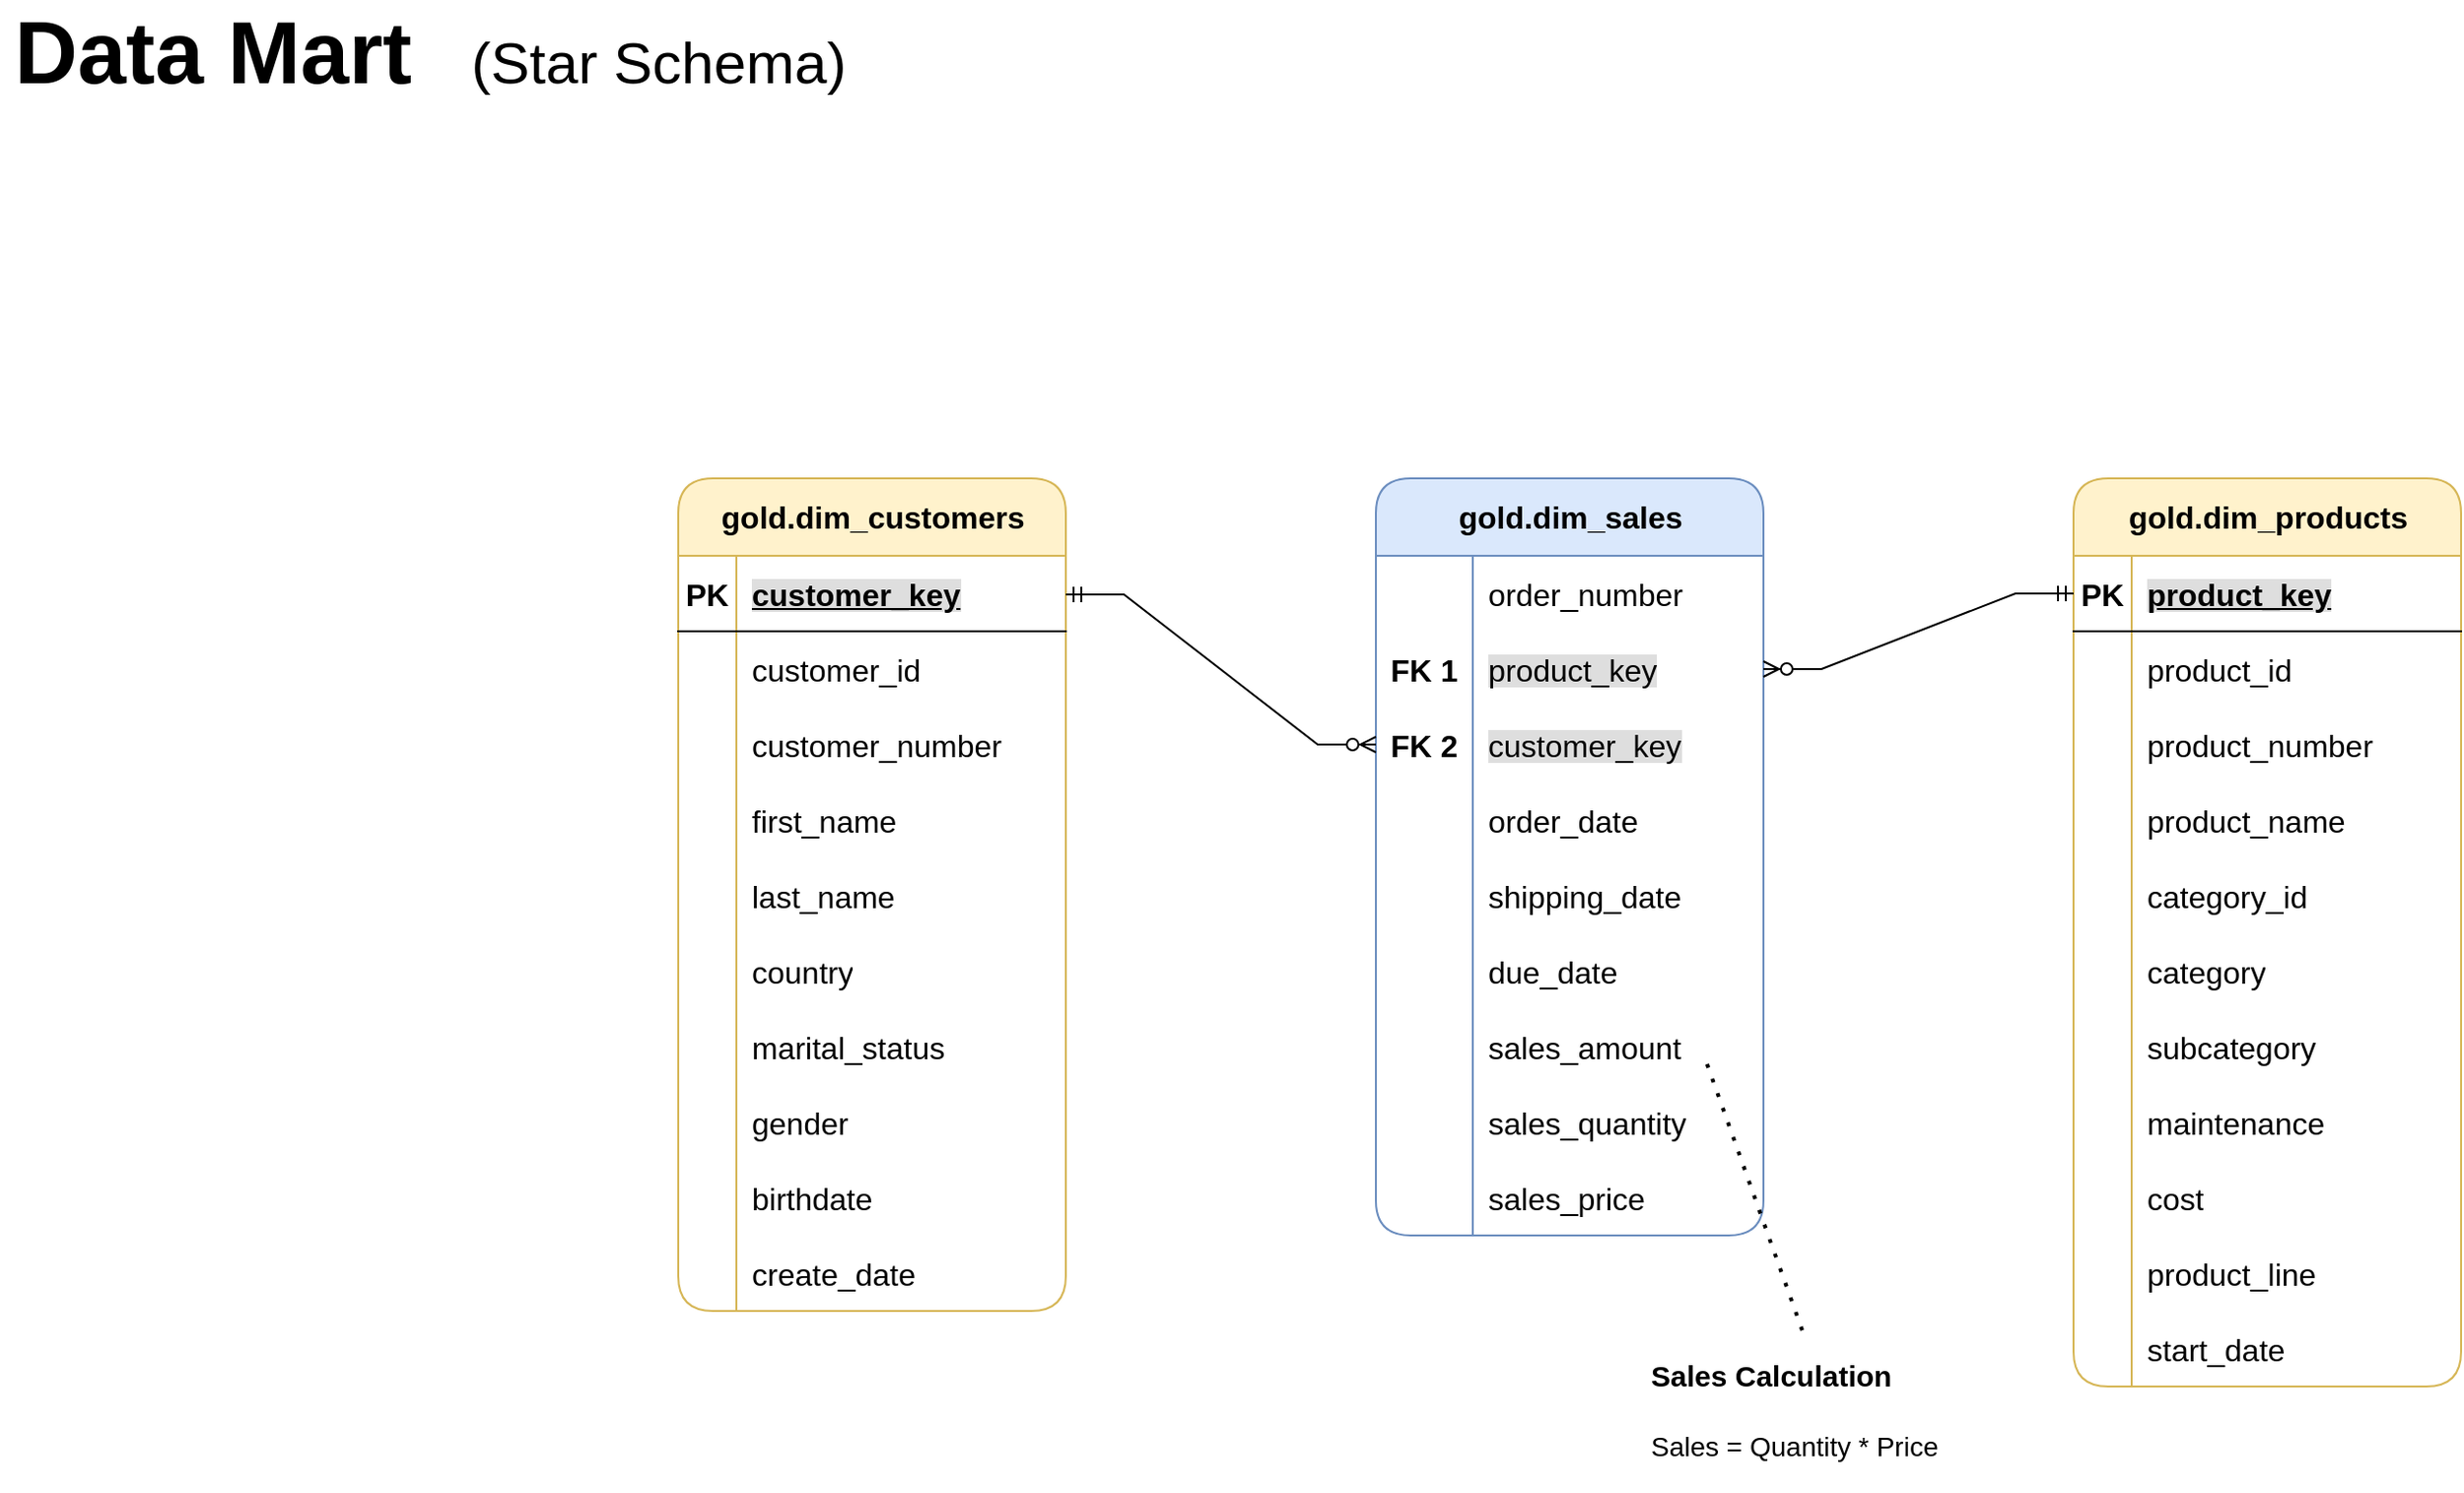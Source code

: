 <mxfile version="26.2.2">
  <diagram name="Page-1" id="GcwA66jiQ2uEwwKNixyr">
    <mxGraphModel dx="1420" dy="494" grid="1" gridSize="10" guides="1" tooltips="1" connect="1" arrows="1" fold="1" page="0" pageScale="1" pageWidth="850" pageHeight="1100" math="0" shadow="0">
      <root>
        <mxCell id="0" />
        <mxCell id="1" parent="0" />
        <mxCell id="l39hrERybRXxZKQs-mUO-1" value="&lt;font style=&quot;font-size: 45px;&quot;&gt;&lt;b style=&quot;&quot;&gt;Data Mart&lt;/b&gt;&lt;/font&gt;" style="text;html=1;align=center;verticalAlign=middle;whiteSpace=wrap;rounded=0;" vertex="1" parent="1">
          <mxGeometry x="-1150" y="240" width="220" height="40" as="geometry" />
        </mxCell>
        <mxCell id="l39hrERybRXxZKQs-mUO-2" value="&lt;font style=&quot;font-size: 30px;&quot;&gt;(Star Schema)&lt;/font&gt;" style="text;html=1;align=center;verticalAlign=middle;whiteSpace=wrap;rounded=0;" vertex="1" parent="1">
          <mxGeometry x="-910" y="250" width="200" height="30" as="geometry" />
        </mxCell>
        <mxCell id="l39hrERybRXxZKQs-mUO-3" value="&lt;font&gt;gold.dim_customers&lt;/font&gt;" style="shape=table;startSize=40;container=1;collapsible=1;childLayout=tableLayout;fixedRows=1;rowLines=0;fontStyle=1;align=center;resizeLast=1;html=1;fontSize=16;rounded=1;fillColor=#fff2cc;strokeColor=#d6b656;" vertex="1" parent="1">
          <mxGeometry x="-800" y="480" width="200" height="430" as="geometry" />
        </mxCell>
        <mxCell id="l39hrERybRXxZKQs-mUO-4" value="" style="shape=tableRow;horizontal=0;startSize=0;swimlaneHead=0;swimlaneBody=0;fillColor=none;collapsible=0;dropTarget=0;points=[[0,0.5],[1,0.5]];portConstraint=eastwest;top=0;left=0;right=0;bottom=1;fontSize=16;" vertex="1" parent="l39hrERybRXxZKQs-mUO-3">
          <mxGeometry y="40" width="200" height="39" as="geometry" />
        </mxCell>
        <mxCell id="l39hrERybRXxZKQs-mUO-5" value="PK" style="shape=partialRectangle;connectable=0;fillColor=none;top=0;left=0;bottom=0;right=0;fontStyle=1;overflow=hidden;whiteSpace=wrap;html=1;fontSize=16;" vertex="1" parent="l39hrERybRXxZKQs-mUO-4">
          <mxGeometry width="30" height="39" as="geometry">
            <mxRectangle width="30" height="39" as="alternateBounds" />
          </mxGeometry>
        </mxCell>
        <mxCell id="l39hrERybRXxZKQs-mUO-6" value="&lt;span style=&quot;background-color: light-dark(rgb(222, 222, 222), rgb(237, 237, 237));&quot;&gt;customer_key&lt;/span&gt;" style="shape=partialRectangle;connectable=0;fillColor=none;top=0;left=0;bottom=0;right=0;align=left;spacingLeft=6;fontStyle=5;overflow=hidden;whiteSpace=wrap;html=1;fontSize=16;" vertex="1" parent="l39hrERybRXxZKQs-mUO-4">
          <mxGeometry x="30" width="170" height="39" as="geometry">
            <mxRectangle width="170" height="39" as="alternateBounds" />
          </mxGeometry>
        </mxCell>
        <mxCell id="l39hrERybRXxZKQs-mUO-7" value="" style="shape=tableRow;horizontal=0;startSize=0;swimlaneHead=0;swimlaneBody=0;fillColor=none;collapsible=0;dropTarget=0;points=[[0,0.5],[1,0.5]];portConstraint=eastwest;top=0;left=0;right=0;bottom=0;fontSize=16;rounded=1;" vertex="1" parent="l39hrERybRXxZKQs-mUO-3">
          <mxGeometry y="79" width="200" height="39" as="geometry" />
        </mxCell>
        <mxCell id="l39hrERybRXxZKQs-mUO-8" value="" style="shape=partialRectangle;connectable=0;fillColor=none;top=0;left=0;bottom=0;right=0;editable=1;overflow=hidden;whiteSpace=wrap;html=1;fontSize=16;" vertex="1" parent="l39hrERybRXxZKQs-mUO-7">
          <mxGeometry width="30" height="39" as="geometry">
            <mxRectangle width="30" height="39" as="alternateBounds" />
          </mxGeometry>
        </mxCell>
        <mxCell id="l39hrERybRXxZKQs-mUO-9" value="customer_id" style="shape=partialRectangle;connectable=0;fillColor=none;top=0;left=0;bottom=0;right=0;align=left;spacingLeft=6;overflow=hidden;whiteSpace=wrap;html=1;fontSize=16;" vertex="1" parent="l39hrERybRXxZKQs-mUO-7">
          <mxGeometry x="30" width="170" height="39" as="geometry">
            <mxRectangle width="170" height="39" as="alternateBounds" />
          </mxGeometry>
        </mxCell>
        <mxCell id="l39hrERybRXxZKQs-mUO-16" value="" style="shape=tableRow;horizontal=0;startSize=0;swimlaneHead=0;swimlaneBody=0;fillColor=none;collapsible=0;dropTarget=0;points=[[0,0.5],[1,0.5]];portConstraint=eastwest;top=0;left=0;right=0;bottom=0;fontSize=16;rounded=1;" vertex="1" parent="l39hrERybRXxZKQs-mUO-3">
          <mxGeometry y="118" width="200" height="39" as="geometry" />
        </mxCell>
        <mxCell id="l39hrERybRXxZKQs-mUO-17" value="" style="shape=partialRectangle;connectable=0;fillColor=none;top=0;left=0;bottom=0;right=0;editable=1;overflow=hidden;whiteSpace=wrap;html=1;fontSize=16;" vertex="1" parent="l39hrERybRXxZKQs-mUO-16">
          <mxGeometry width="30" height="39" as="geometry">
            <mxRectangle width="30" height="39" as="alternateBounds" />
          </mxGeometry>
        </mxCell>
        <mxCell id="l39hrERybRXxZKQs-mUO-18" value="customer_number" style="shape=partialRectangle;connectable=0;fillColor=none;top=0;left=0;bottom=0;right=0;align=left;spacingLeft=6;overflow=hidden;whiteSpace=wrap;html=1;fontSize=16;" vertex="1" parent="l39hrERybRXxZKQs-mUO-16">
          <mxGeometry x="30" width="170" height="39" as="geometry">
            <mxRectangle width="170" height="39" as="alternateBounds" />
          </mxGeometry>
        </mxCell>
        <mxCell id="l39hrERybRXxZKQs-mUO-19" value="" style="shape=tableRow;horizontal=0;startSize=0;swimlaneHead=0;swimlaneBody=0;fillColor=none;collapsible=0;dropTarget=0;points=[[0,0.5],[1,0.5]];portConstraint=eastwest;top=0;left=0;right=0;bottom=0;fontSize=16;rounded=1;" vertex="1" parent="l39hrERybRXxZKQs-mUO-3">
          <mxGeometry y="157" width="200" height="39" as="geometry" />
        </mxCell>
        <mxCell id="l39hrERybRXxZKQs-mUO-20" value="" style="shape=partialRectangle;connectable=0;fillColor=none;top=0;left=0;bottom=0;right=0;editable=1;overflow=hidden;whiteSpace=wrap;html=1;fontSize=16;" vertex="1" parent="l39hrERybRXxZKQs-mUO-19">
          <mxGeometry width="30" height="39" as="geometry">
            <mxRectangle width="30" height="39" as="alternateBounds" />
          </mxGeometry>
        </mxCell>
        <mxCell id="l39hrERybRXxZKQs-mUO-21" value="first_name" style="shape=partialRectangle;connectable=0;fillColor=none;top=0;left=0;bottom=0;right=0;align=left;spacingLeft=6;overflow=hidden;whiteSpace=wrap;html=1;fontSize=16;" vertex="1" parent="l39hrERybRXxZKQs-mUO-19">
          <mxGeometry x="30" width="170" height="39" as="geometry">
            <mxRectangle width="170" height="39" as="alternateBounds" />
          </mxGeometry>
        </mxCell>
        <mxCell id="l39hrERybRXxZKQs-mUO-22" value="" style="shape=tableRow;horizontal=0;startSize=0;swimlaneHead=0;swimlaneBody=0;fillColor=none;collapsible=0;dropTarget=0;points=[[0,0.5],[1,0.5]];portConstraint=eastwest;top=0;left=0;right=0;bottom=0;fontSize=16;rounded=1;" vertex="1" parent="l39hrERybRXxZKQs-mUO-3">
          <mxGeometry y="196" width="200" height="39" as="geometry" />
        </mxCell>
        <mxCell id="l39hrERybRXxZKQs-mUO-23" value="" style="shape=partialRectangle;connectable=0;fillColor=none;top=0;left=0;bottom=0;right=0;editable=1;overflow=hidden;whiteSpace=wrap;html=1;fontSize=16;" vertex="1" parent="l39hrERybRXxZKQs-mUO-22">
          <mxGeometry width="30" height="39" as="geometry">
            <mxRectangle width="30" height="39" as="alternateBounds" />
          </mxGeometry>
        </mxCell>
        <mxCell id="l39hrERybRXxZKQs-mUO-24" value="last_name" style="shape=partialRectangle;connectable=0;fillColor=none;top=0;left=0;bottom=0;right=0;align=left;spacingLeft=6;overflow=hidden;whiteSpace=wrap;html=1;fontSize=16;" vertex="1" parent="l39hrERybRXxZKQs-mUO-22">
          <mxGeometry x="30" width="170" height="39" as="geometry">
            <mxRectangle width="170" height="39" as="alternateBounds" />
          </mxGeometry>
        </mxCell>
        <mxCell id="l39hrERybRXxZKQs-mUO-25" value="" style="shape=tableRow;horizontal=0;startSize=0;swimlaneHead=0;swimlaneBody=0;fillColor=none;collapsible=0;dropTarget=0;points=[[0,0.5],[1,0.5]];portConstraint=eastwest;top=0;left=0;right=0;bottom=0;fontSize=16;rounded=1;" vertex="1" parent="l39hrERybRXxZKQs-mUO-3">
          <mxGeometry y="235" width="200" height="39" as="geometry" />
        </mxCell>
        <mxCell id="l39hrERybRXxZKQs-mUO-26" value="" style="shape=partialRectangle;connectable=0;fillColor=none;top=0;left=0;bottom=0;right=0;editable=1;overflow=hidden;whiteSpace=wrap;html=1;fontSize=16;" vertex="1" parent="l39hrERybRXxZKQs-mUO-25">
          <mxGeometry width="30" height="39" as="geometry">
            <mxRectangle width="30" height="39" as="alternateBounds" />
          </mxGeometry>
        </mxCell>
        <mxCell id="l39hrERybRXxZKQs-mUO-27" value="country" style="shape=partialRectangle;connectable=0;fillColor=none;top=0;left=0;bottom=0;right=0;align=left;spacingLeft=6;overflow=hidden;whiteSpace=wrap;html=1;fontSize=16;" vertex="1" parent="l39hrERybRXxZKQs-mUO-25">
          <mxGeometry x="30" width="170" height="39" as="geometry">
            <mxRectangle width="170" height="39" as="alternateBounds" />
          </mxGeometry>
        </mxCell>
        <mxCell id="l39hrERybRXxZKQs-mUO-28" value="" style="shape=tableRow;horizontal=0;startSize=0;swimlaneHead=0;swimlaneBody=0;fillColor=none;collapsible=0;dropTarget=0;points=[[0,0.5],[1,0.5]];portConstraint=eastwest;top=0;left=0;right=0;bottom=0;fontSize=16;rounded=1;" vertex="1" parent="l39hrERybRXxZKQs-mUO-3">
          <mxGeometry y="274" width="200" height="39" as="geometry" />
        </mxCell>
        <mxCell id="l39hrERybRXxZKQs-mUO-29" value="" style="shape=partialRectangle;connectable=0;fillColor=none;top=0;left=0;bottom=0;right=0;editable=1;overflow=hidden;whiteSpace=wrap;html=1;fontSize=16;" vertex="1" parent="l39hrERybRXxZKQs-mUO-28">
          <mxGeometry width="30" height="39" as="geometry">
            <mxRectangle width="30" height="39" as="alternateBounds" />
          </mxGeometry>
        </mxCell>
        <mxCell id="l39hrERybRXxZKQs-mUO-30" value="marital_status" style="shape=partialRectangle;connectable=0;fillColor=none;top=0;left=0;bottom=0;right=0;align=left;spacingLeft=6;overflow=hidden;whiteSpace=wrap;html=1;fontSize=16;" vertex="1" parent="l39hrERybRXxZKQs-mUO-28">
          <mxGeometry x="30" width="170" height="39" as="geometry">
            <mxRectangle width="170" height="39" as="alternateBounds" />
          </mxGeometry>
        </mxCell>
        <mxCell id="l39hrERybRXxZKQs-mUO-31" value="" style="shape=tableRow;horizontal=0;startSize=0;swimlaneHead=0;swimlaneBody=0;fillColor=none;collapsible=0;dropTarget=0;points=[[0,0.5],[1,0.5]];portConstraint=eastwest;top=0;left=0;right=0;bottom=0;fontSize=16;rounded=1;" vertex="1" parent="l39hrERybRXxZKQs-mUO-3">
          <mxGeometry y="313" width="200" height="39" as="geometry" />
        </mxCell>
        <mxCell id="l39hrERybRXxZKQs-mUO-32" value="" style="shape=partialRectangle;connectable=0;fillColor=none;top=0;left=0;bottom=0;right=0;editable=1;overflow=hidden;whiteSpace=wrap;html=1;fontSize=16;" vertex="1" parent="l39hrERybRXxZKQs-mUO-31">
          <mxGeometry width="30" height="39" as="geometry">
            <mxRectangle width="30" height="39" as="alternateBounds" />
          </mxGeometry>
        </mxCell>
        <mxCell id="l39hrERybRXxZKQs-mUO-33" value="gender" style="shape=partialRectangle;connectable=0;fillColor=none;top=0;left=0;bottom=0;right=0;align=left;spacingLeft=6;overflow=hidden;whiteSpace=wrap;html=1;fontSize=16;" vertex="1" parent="l39hrERybRXxZKQs-mUO-31">
          <mxGeometry x="30" width="170" height="39" as="geometry">
            <mxRectangle width="170" height="39" as="alternateBounds" />
          </mxGeometry>
        </mxCell>
        <mxCell id="l39hrERybRXxZKQs-mUO-34" value="" style="shape=tableRow;horizontal=0;startSize=0;swimlaneHead=0;swimlaneBody=0;fillColor=none;collapsible=0;dropTarget=0;points=[[0,0.5],[1,0.5]];portConstraint=eastwest;top=0;left=0;right=0;bottom=0;fontSize=16;rounded=1;" vertex="1" parent="l39hrERybRXxZKQs-mUO-3">
          <mxGeometry y="352" width="200" height="39" as="geometry" />
        </mxCell>
        <mxCell id="l39hrERybRXxZKQs-mUO-35" value="" style="shape=partialRectangle;connectable=0;fillColor=none;top=0;left=0;bottom=0;right=0;editable=1;overflow=hidden;whiteSpace=wrap;html=1;fontSize=16;" vertex="1" parent="l39hrERybRXxZKQs-mUO-34">
          <mxGeometry width="30" height="39" as="geometry">
            <mxRectangle width="30" height="39" as="alternateBounds" />
          </mxGeometry>
        </mxCell>
        <mxCell id="l39hrERybRXxZKQs-mUO-36" value="birthdate" style="shape=partialRectangle;connectable=0;fillColor=none;top=0;left=0;bottom=0;right=0;align=left;spacingLeft=6;overflow=hidden;whiteSpace=wrap;html=1;fontSize=16;" vertex="1" parent="l39hrERybRXxZKQs-mUO-34">
          <mxGeometry x="30" width="170" height="39" as="geometry">
            <mxRectangle width="170" height="39" as="alternateBounds" />
          </mxGeometry>
        </mxCell>
        <mxCell id="l39hrERybRXxZKQs-mUO-37" value="" style="shape=tableRow;horizontal=0;startSize=0;swimlaneHead=0;swimlaneBody=0;fillColor=none;collapsible=0;dropTarget=0;points=[[0,0.5],[1,0.5]];portConstraint=eastwest;top=0;left=0;right=0;bottom=0;fontSize=16;rounded=1;" vertex="1" parent="l39hrERybRXxZKQs-mUO-3">
          <mxGeometry y="391" width="200" height="39" as="geometry" />
        </mxCell>
        <mxCell id="l39hrERybRXxZKQs-mUO-38" value="" style="shape=partialRectangle;connectable=0;fillColor=none;top=0;left=0;bottom=0;right=0;editable=1;overflow=hidden;whiteSpace=wrap;html=1;fontSize=16;" vertex="1" parent="l39hrERybRXxZKQs-mUO-37">
          <mxGeometry width="30" height="39" as="geometry">
            <mxRectangle width="30" height="39" as="alternateBounds" />
          </mxGeometry>
        </mxCell>
        <mxCell id="l39hrERybRXxZKQs-mUO-39" value="create_date" style="shape=partialRectangle;connectable=0;fillColor=none;top=0;left=0;bottom=0;right=0;align=left;spacingLeft=6;overflow=hidden;whiteSpace=wrap;html=1;fontSize=16;" vertex="1" parent="l39hrERybRXxZKQs-mUO-37">
          <mxGeometry x="30" width="170" height="39" as="geometry">
            <mxRectangle width="170" height="39" as="alternateBounds" />
          </mxGeometry>
        </mxCell>
        <mxCell id="l39hrERybRXxZKQs-mUO-40" value="&lt;font&gt;gold.dim_products&lt;/font&gt;" style="shape=table;startSize=40;container=1;collapsible=1;childLayout=tableLayout;fixedRows=1;rowLines=0;fontStyle=1;align=center;resizeLast=1;html=1;fontSize=16;rounded=1;fillColor=#fff2cc;strokeColor=#d6b656;" vertex="1" parent="1">
          <mxGeometry x="-80" y="480" width="200" height="469" as="geometry" />
        </mxCell>
        <mxCell id="l39hrERybRXxZKQs-mUO-41" value="" style="shape=tableRow;horizontal=0;startSize=0;swimlaneHead=0;swimlaneBody=0;fillColor=none;collapsible=0;dropTarget=0;points=[[0,0.5],[1,0.5]];portConstraint=eastwest;top=0;left=0;right=0;bottom=1;fontSize=16;" vertex="1" parent="l39hrERybRXxZKQs-mUO-40">
          <mxGeometry y="40" width="200" height="39" as="geometry" />
        </mxCell>
        <mxCell id="l39hrERybRXxZKQs-mUO-42" value="PK" style="shape=partialRectangle;connectable=0;fillColor=none;top=0;left=0;bottom=0;right=0;fontStyle=1;overflow=hidden;whiteSpace=wrap;html=1;fontSize=16;" vertex="1" parent="l39hrERybRXxZKQs-mUO-41">
          <mxGeometry width="30" height="39" as="geometry">
            <mxRectangle width="30" height="39" as="alternateBounds" />
          </mxGeometry>
        </mxCell>
        <mxCell id="l39hrERybRXxZKQs-mUO-43" value="&lt;span style=&quot;background-color: light-dark(rgb(222, 222, 222), rgb(237, 237, 237));&quot;&gt;product_key&lt;/span&gt;" style="shape=partialRectangle;connectable=0;fillColor=none;top=0;left=0;bottom=0;right=0;align=left;spacingLeft=6;fontStyle=5;overflow=hidden;whiteSpace=wrap;html=1;fontSize=16;" vertex="1" parent="l39hrERybRXxZKQs-mUO-41">
          <mxGeometry x="30" width="170" height="39" as="geometry">
            <mxRectangle width="170" height="39" as="alternateBounds" />
          </mxGeometry>
        </mxCell>
        <mxCell id="l39hrERybRXxZKQs-mUO-44" value="" style="shape=tableRow;horizontal=0;startSize=0;swimlaneHead=0;swimlaneBody=0;fillColor=none;collapsible=0;dropTarget=0;points=[[0,0.5],[1,0.5]];portConstraint=eastwest;top=0;left=0;right=0;bottom=0;fontSize=16;rounded=1;" vertex="1" parent="l39hrERybRXxZKQs-mUO-40">
          <mxGeometry y="79" width="200" height="39" as="geometry" />
        </mxCell>
        <mxCell id="l39hrERybRXxZKQs-mUO-45" value="" style="shape=partialRectangle;connectable=0;fillColor=none;top=0;left=0;bottom=0;right=0;editable=1;overflow=hidden;whiteSpace=wrap;html=1;fontSize=16;" vertex="1" parent="l39hrERybRXxZKQs-mUO-44">
          <mxGeometry width="30" height="39" as="geometry">
            <mxRectangle width="30" height="39" as="alternateBounds" />
          </mxGeometry>
        </mxCell>
        <mxCell id="l39hrERybRXxZKQs-mUO-46" value="product_id" style="shape=partialRectangle;connectable=0;fillColor=none;top=0;left=0;bottom=0;right=0;align=left;spacingLeft=6;overflow=hidden;whiteSpace=wrap;html=1;fontSize=16;" vertex="1" parent="l39hrERybRXxZKQs-mUO-44">
          <mxGeometry x="30" width="170" height="39" as="geometry">
            <mxRectangle width="170" height="39" as="alternateBounds" />
          </mxGeometry>
        </mxCell>
        <mxCell id="l39hrERybRXxZKQs-mUO-47" value="" style="shape=tableRow;horizontal=0;startSize=0;swimlaneHead=0;swimlaneBody=0;fillColor=none;collapsible=0;dropTarget=0;points=[[0,0.5],[1,0.5]];portConstraint=eastwest;top=0;left=0;right=0;bottom=0;fontSize=16;rounded=1;" vertex="1" parent="l39hrERybRXxZKQs-mUO-40">
          <mxGeometry y="118" width="200" height="39" as="geometry" />
        </mxCell>
        <mxCell id="l39hrERybRXxZKQs-mUO-48" value="" style="shape=partialRectangle;connectable=0;fillColor=none;top=0;left=0;bottom=0;right=0;editable=1;overflow=hidden;whiteSpace=wrap;html=1;fontSize=16;" vertex="1" parent="l39hrERybRXxZKQs-mUO-47">
          <mxGeometry width="30" height="39" as="geometry">
            <mxRectangle width="30" height="39" as="alternateBounds" />
          </mxGeometry>
        </mxCell>
        <mxCell id="l39hrERybRXxZKQs-mUO-49" value="product_number" style="shape=partialRectangle;connectable=0;fillColor=none;top=0;left=0;bottom=0;right=0;align=left;spacingLeft=6;overflow=hidden;whiteSpace=wrap;html=1;fontSize=16;" vertex="1" parent="l39hrERybRXxZKQs-mUO-47">
          <mxGeometry x="30" width="170" height="39" as="geometry">
            <mxRectangle width="170" height="39" as="alternateBounds" />
          </mxGeometry>
        </mxCell>
        <mxCell id="l39hrERybRXxZKQs-mUO-50" value="" style="shape=tableRow;horizontal=0;startSize=0;swimlaneHead=0;swimlaneBody=0;fillColor=none;collapsible=0;dropTarget=0;points=[[0,0.5],[1,0.5]];portConstraint=eastwest;top=0;left=0;right=0;bottom=0;fontSize=16;rounded=1;" vertex="1" parent="l39hrERybRXxZKQs-mUO-40">
          <mxGeometry y="157" width="200" height="39" as="geometry" />
        </mxCell>
        <mxCell id="l39hrERybRXxZKQs-mUO-51" value="" style="shape=partialRectangle;connectable=0;fillColor=none;top=0;left=0;bottom=0;right=0;editable=1;overflow=hidden;whiteSpace=wrap;html=1;fontSize=16;" vertex="1" parent="l39hrERybRXxZKQs-mUO-50">
          <mxGeometry width="30" height="39" as="geometry">
            <mxRectangle width="30" height="39" as="alternateBounds" />
          </mxGeometry>
        </mxCell>
        <mxCell id="l39hrERybRXxZKQs-mUO-52" value="product_name" style="shape=partialRectangle;connectable=0;fillColor=none;top=0;left=0;bottom=0;right=0;align=left;spacingLeft=6;overflow=hidden;whiteSpace=wrap;html=1;fontSize=16;" vertex="1" parent="l39hrERybRXxZKQs-mUO-50">
          <mxGeometry x="30" width="170" height="39" as="geometry">
            <mxRectangle width="170" height="39" as="alternateBounds" />
          </mxGeometry>
        </mxCell>
        <mxCell id="l39hrERybRXxZKQs-mUO-53" value="" style="shape=tableRow;horizontal=0;startSize=0;swimlaneHead=0;swimlaneBody=0;fillColor=none;collapsible=0;dropTarget=0;points=[[0,0.5],[1,0.5]];portConstraint=eastwest;top=0;left=0;right=0;bottom=0;fontSize=16;rounded=1;" vertex="1" parent="l39hrERybRXxZKQs-mUO-40">
          <mxGeometry y="196" width="200" height="39" as="geometry" />
        </mxCell>
        <mxCell id="l39hrERybRXxZKQs-mUO-54" value="" style="shape=partialRectangle;connectable=0;fillColor=none;top=0;left=0;bottom=0;right=0;editable=1;overflow=hidden;whiteSpace=wrap;html=1;fontSize=16;" vertex="1" parent="l39hrERybRXxZKQs-mUO-53">
          <mxGeometry width="30" height="39" as="geometry">
            <mxRectangle width="30" height="39" as="alternateBounds" />
          </mxGeometry>
        </mxCell>
        <mxCell id="l39hrERybRXxZKQs-mUO-55" value="category_id" style="shape=partialRectangle;connectable=0;fillColor=none;top=0;left=0;bottom=0;right=0;align=left;spacingLeft=6;overflow=hidden;whiteSpace=wrap;html=1;fontSize=16;" vertex="1" parent="l39hrERybRXxZKQs-mUO-53">
          <mxGeometry x="30" width="170" height="39" as="geometry">
            <mxRectangle width="170" height="39" as="alternateBounds" />
          </mxGeometry>
        </mxCell>
        <mxCell id="l39hrERybRXxZKQs-mUO-56" value="" style="shape=tableRow;horizontal=0;startSize=0;swimlaneHead=0;swimlaneBody=0;fillColor=none;collapsible=0;dropTarget=0;points=[[0,0.5],[1,0.5]];portConstraint=eastwest;top=0;left=0;right=0;bottom=0;fontSize=16;rounded=1;" vertex="1" parent="l39hrERybRXxZKQs-mUO-40">
          <mxGeometry y="235" width="200" height="39" as="geometry" />
        </mxCell>
        <mxCell id="l39hrERybRXxZKQs-mUO-57" value="" style="shape=partialRectangle;connectable=0;fillColor=none;top=0;left=0;bottom=0;right=0;editable=1;overflow=hidden;whiteSpace=wrap;html=1;fontSize=16;" vertex="1" parent="l39hrERybRXxZKQs-mUO-56">
          <mxGeometry width="30" height="39" as="geometry">
            <mxRectangle width="30" height="39" as="alternateBounds" />
          </mxGeometry>
        </mxCell>
        <mxCell id="l39hrERybRXxZKQs-mUO-58" value="category" style="shape=partialRectangle;connectable=0;fillColor=none;top=0;left=0;bottom=0;right=0;align=left;spacingLeft=6;overflow=hidden;whiteSpace=wrap;html=1;fontSize=16;" vertex="1" parent="l39hrERybRXxZKQs-mUO-56">
          <mxGeometry x="30" width="170" height="39" as="geometry">
            <mxRectangle width="170" height="39" as="alternateBounds" />
          </mxGeometry>
        </mxCell>
        <mxCell id="l39hrERybRXxZKQs-mUO-59" value="" style="shape=tableRow;horizontal=0;startSize=0;swimlaneHead=0;swimlaneBody=0;fillColor=none;collapsible=0;dropTarget=0;points=[[0,0.5],[1,0.5]];portConstraint=eastwest;top=0;left=0;right=0;bottom=0;fontSize=16;rounded=1;" vertex="1" parent="l39hrERybRXxZKQs-mUO-40">
          <mxGeometry y="274" width="200" height="39" as="geometry" />
        </mxCell>
        <mxCell id="l39hrERybRXxZKQs-mUO-60" value="" style="shape=partialRectangle;connectable=0;fillColor=none;top=0;left=0;bottom=0;right=0;editable=1;overflow=hidden;whiteSpace=wrap;html=1;fontSize=16;" vertex="1" parent="l39hrERybRXxZKQs-mUO-59">
          <mxGeometry width="30" height="39" as="geometry">
            <mxRectangle width="30" height="39" as="alternateBounds" />
          </mxGeometry>
        </mxCell>
        <mxCell id="l39hrERybRXxZKQs-mUO-61" value="subcategory" style="shape=partialRectangle;connectable=0;fillColor=none;top=0;left=0;bottom=0;right=0;align=left;spacingLeft=6;overflow=hidden;whiteSpace=wrap;html=1;fontSize=16;" vertex="1" parent="l39hrERybRXxZKQs-mUO-59">
          <mxGeometry x="30" width="170" height="39" as="geometry">
            <mxRectangle width="170" height="39" as="alternateBounds" />
          </mxGeometry>
        </mxCell>
        <mxCell id="l39hrERybRXxZKQs-mUO-62" value="" style="shape=tableRow;horizontal=0;startSize=0;swimlaneHead=0;swimlaneBody=0;fillColor=none;collapsible=0;dropTarget=0;points=[[0,0.5],[1,0.5]];portConstraint=eastwest;top=0;left=0;right=0;bottom=0;fontSize=16;rounded=1;" vertex="1" parent="l39hrERybRXxZKQs-mUO-40">
          <mxGeometry y="313" width="200" height="39" as="geometry" />
        </mxCell>
        <mxCell id="l39hrERybRXxZKQs-mUO-63" value="" style="shape=partialRectangle;connectable=0;fillColor=none;top=0;left=0;bottom=0;right=0;editable=1;overflow=hidden;whiteSpace=wrap;html=1;fontSize=16;" vertex="1" parent="l39hrERybRXxZKQs-mUO-62">
          <mxGeometry width="30" height="39" as="geometry">
            <mxRectangle width="30" height="39" as="alternateBounds" />
          </mxGeometry>
        </mxCell>
        <mxCell id="l39hrERybRXxZKQs-mUO-64" value="maintenance" style="shape=partialRectangle;connectable=0;fillColor=none;top=0;left=0;bottom=0;right=0;align=left;spacingLeft=6;overflow=hidden;whiteSpace=wrap;html=1;fontSize=16;" vertex="1" parent="l39hrERybRXxZKQs-mUO-62">
          <mxGeometry x="30" width="170" height="39" as="geometry">
            <mxRectangle width="170" height="39" as="alternateBounds" />
          </mxGeometry>
        </mxCell>
        <mxCell id="l39hrERybRXxZKQs-mUO-65" value="" style="shape=tableRow;horizontal=0;startSize=0;swimlaneHead=0;swimlaneBody=0;fillColor=none;collapsible=0;dropTarget=0;points=[[0,0.5],[1,0.5]];portConstraint=eastwest;top=0;left=0;right=0;bottom=0;fontSize=16;rounded=1;" vertex="1" parent="l39hrERybRXxZKQs-mUO-40">
          <mxGeometry y="352" width="200" height="39" as="geometry" />
        </mxCell>
        <mxCell id="l39hrERybRXxZKQs-mUO-66" value="" style="shape=partialRectangle;connectable=0;fillColor=none;top=0;left=0;bottom=0;right=0;editable=1;overflow=hidden;whiteSpace=wrap;html=1;fontSize=16;" vertex="1" parent="l39hrERybRXxZKQs-mUO-65">
          <mxGeometry width="30" height="39" as="geometry">
            <mxRectangle width="30" height="39" as="alternateBounds" />
          </mxGeometry>
        </mxCell>
        <mxCell id="l39hrERybRXxZKQs-mUO-67" value="cost" style="shape=partialRectangle;connectable=0;fillColor=none;top=0;left=0;bottom=0;right=0;align=left;spacingLeft=6;overflow=hidden;whiteSpace=wrap;html=1;fontSize=16;" vertex="1" parent="l39hrERybRXxZKQs-mUO-65">
          <mxGeometry x="30" width="170" height="39" as="geometry">
            <mxRectangle width="170" height="39" as="alternateBounds" />
          </mxGeometry>
        </mxCell>
        <mxCell id="l39hrERybRXxZKQs-mUO-68" value="" style="shape=tableRow;horizontal=0;startSize=0;swimlaneHead=0;swimlaneBody=0;fillColor=none;collapsible=0;dropTarget=0;points=[[0,0.5],[1,0.5]];portConstraint=eastwest;top=0;left=0;right=0;bottom=0;fontSize=16;rounded=1;" vertex="1" parent="l39hrERybRXxZKQs-mUO-40">
          <mxGeometry y="391" width="200" height="39" as="geometry" />
        </mxCell>
        <mxCell id="l39hrERybRXxZKQs-mUO-69" value="" style="shape=partialRectangle;connectable=0;fillColor=none;top=0;left=0;bottom=0;right=0;editable=1;overflow=hidden;whiteSpace=wrap;html=1;fontSize=16;" vertex="1" parent="l39hrERybRXxZKQs-mUO-68">
          <mxGeometry width="30" height="39" as="geometry">
            <mxRectangle width="30" height="39" as="alternateBounds" />
          </mxGeometry>
        </mxCell>
        <mxCell id="l39hrERybRXxZKQs-mUO-70" value="product_line" style="shape=partialRectangle;connectable=0;fillColor=none;top=0;left=0;bottom=0;right=0;align=left;spacingLeft=6;overflow=hidden;whiteSpace=wrap;html=1;fontSize=16;" vertex="1" parent="l39hrERybRXxZKQs-mUO-68">
          <mxGeometry x="30" width="170" height="39" as="geometry">
            <mxRectangle width="170" height="39" as="alternateBounds" />
          </mxGeometry>
        </mxCell>
        <mxCell id="l39hrERybRXxZKQs-mUO-71" value="" style="shape=tableRow;horizontal=0;startSize=0;swimlaneHead=0;swimlaneBody=0;fillColor=none;collapsible=0;dropTarget=0;points=[[0,0.5],[1,0.5]];portConstraint=eastwest;top=0;left=0;right=0;bottom=0;fontSize=16;rounded=1;" vertex="1" parent="l39hrERybRXxZKQs-mUO-40">
          <mxGeometry y="430" width="200" height="39" as="geometry" />
        </mxCell>
        <mxCell id="l39hrERybRXxZKQs-mUO-72" value="" style="shape=partialRectangle;connectable=0;fillColor=none;top=0;left=0;bottom=0;right=0;editable=1;overflow=hidden;whiteSpace=wrap;html=1;fontSize=16;" vertex="1" parent="l39hrERybRXxZKQs-mUO-71">
          <mxGeometry width="30" height="39" as="geometry">
            <mxRectangle width="30" height="39" as="alternateBounds" />
          </mxGeometry>
        </mxCell>
        <mxCell id="l39hrERybRXxZKQs-mUO-73" value="start_date" style="shape=partialRectangle;connectable=0;fillColor=none;top=0;left=0;bottom=0;right=0;align=left;spacingLeft=6;overflow=hidden;whiteSpace=wrap;html=1;fontSize=16;" vertex="1" parent="l39hrERybRXxZKQs-mUO-71">
          <mxGeometry x="30" width="170" height="39" as="geometry">
            <mxRectangle width="170" height="39" as="alternateBounds" />
          </mxGeometry>
        </mxCell>
        <mxCell id="l39hrERybRXxZKQs-mUO-74" value="&lt;font&gt;gold.dim_sales&lt;/font&gt;" style="shape=table;startSize=40;container=1;collapsible=1;childLayout=tableLayout;fixedRows=1;rowLines=0;fontStyle=1;align=center;resizeLast=1;html=1;fontSize=16;rounded=1;fillColor=#dae8fc;strokeColor=#6c8ebf;" vertex="1" parent="1">
          <mxGeometry x="-440" y="480" width="200" height="391" as="geometry" />
        </mxCell>
        <mxCell id="l39hrERybRXxZKQs-mUO-78" value="" style="shape=tableRow;horizontal=0;startSize=0;swimlaneHead=0;swimlaneBody=0;fillColor=none;collapsible=0;dropTarget=0;points=[[0,0.5],[1,0.5]];portConstraint=eastwest;top=0;left=0;right=0;bottom=0;fontSize=16;rounded=1;" vertex="1" parent="l39hrERybRXxZKQs-mUO-74">
          <mxGeometry y="40" width="200" height="39" as="geometry" />
        </mxCell>
        <mxCell id="l39hrERybRXxZKQs-mUO-79" value="" style="shape=partialRectangle;connectable=0;fillColor=none;top=0;left=0;bottom=0;right=0;editable=1;overflow=hidden;whiteSpace=wrap;html=1;fontSize=16;" vertex="1" parent="l39hrERybRXxZKQs-mUO-78">
          <mxGeometry width="50" height="39" as="geometry">
            <mxRectangle width="50" height="39" as="alternateBounds" />
          </mxGeometry>
        </mxCell>
        <mxCell id="l39hrERybRXxZKQs-mUO-80" value="order_number" style="shape=partialRectangle;connectable=0;fillColor=none;top=0;left=0;bottom=0;right=0;align=left;spacingLeft=6;overflow=hidden;whiteSpace=wrap;html=1;fontSize=16;" vertex="1" parent="l39hrERybRXxZKQs-mUO-78">
          <mxGeometry x="50" width="150" height="39" as="geometry">
            <mxRectangle width="150" height="39" as="alternateBounds" />
          </mxGeometry>
        </mxCell>
        <mxCell id="l39hrERybRXxZKQs-mUO-81" value="" style="shape=tableRow;horizontal=0;startSize=0;swimlaneHead=0;swimlaneBody=0;fillColor=none;collapsible=0;dropTarget=0;points=[[0,0.5],[1,0.5]];portConstraint=eastwest;top=0;left=0;right=0;bottom=0;fontSize=16;rounded=1;" vertex="1" parent="l39hrERybRXxZKQs-mUO-74">
          <mxGeometry y="79" width="200" height="39" as="geometry" />
        </mxCell>
        <mxCell id="l39hrERybRXxZKQs-mUO-82" value="&lt;b&gt;FK 1&lt;/b&gt;" style="shape=partialRectangle;connectable=0;fillColor=none;top=0;left=0;bottom=0;right=0;editable=1;overflow=hidden;whiteSpace=wrap;html=1;fontSize=16;" vertex="1" parent="l39hrERybRXxZKQs-mUO-81">
          <mxGeometry width="50" height="39" as="geometry">
            <mxRectangle width="50" height="39" as="alternateBounds" />
          </mxGeometry>
        </mxCell>
        <mxCell id="l39hrERybRXxZKQs-mUO-83" value="&lt;span style=&quot;background-color: light-dark(rgb(222, 222, 222), rgb(237, 237, 237));&quot;&gt;product_key&lt;/span&gt;" style="shape=partialRectangle;connectable=0;fillColor=none;top=0;left=0;bottom=0;right=0;align=left;spacingLeft=6;overflow=hidden;whiteSpace=wrap;html=1;fontSize=16;" vertex="1" parent="l39hrERybRXxZKQs-mUO-81">
          <mxGeometry x="50" width="150" height="39" as="geometry">
            <mxRectangle width="150" height="39" as="alternateBounds" />
          </mxGeometry>
        </mxCell>
        <mxCell id="l39hrERybRXxZKQs-mUO-84" value="" style="shape=tableRow;horizontal=0;startSize=0;swimlaneHead=0;swimlaneBody=0;fillColor=none;collapsible=0;dropTarget=0;points=[[0,0.5],[1,0.5]];portConstraint=eastwest;top=0;left=0;right=0;bottom=0;fontSize=16;rounded=1;" vertex="1" parent="l39hrERybRXxZKQs-mUO-74">
          <mxGeometry y="118" width="200" height="39" as="geometry" />
        </mxCell>
        <mxCell id="l39hrERybRXxZKQs-mUO-85" value="FK 2" style="shape=partialRectangle;connectable=0;fillColor=none;top=0;left=0;bottom=0;right=0;editable=1;overflow=hidden;whiteSpace=wrap;html=1;fontSize=16;fontStyle=1" vertex="1" parent="l39hrERybRXxZKQs-mUO-84">
          <mxGeometry width="50" height="39" as="geometry">
            <mxRectangle width="50" height="39" as="alternateBounds" />
          </mxGeometry>
        </mxCell>
        <mxCell id="l39hrERybRXxZKQs-mUO-86" value="&lt;span style=&quot;background-color: light-dark(rgb(222, 222, 222), rgb(237, 237, 237));&quot;&gt;customer_key&lt;/span&gt;" style="shape=partialRectangle;connectable=0;fillColor=none;top=0;left=0;bottom=0;right=0;align=left;spacingLeft=6;overflow=hidden;whiteSpace=wrap;html=1;fontSize=16;" vertex="1" parent="l39hrERybRXxZKQs-mUO-84">
          <mxGeometry x="50" width="150" height="39" as="geometry">
            <mxRectangle width="150" height="39" as="alternateBounds" />
          </mxGeometry>
        </mxCell>
        <mxCell id="l39hrERybRXxZKQs-mUO-87" value="" style="shape=tableRow;horizontal=0;startSize=0;swimlaneHead=0;swimlaneBody=0;fillColor=none;collapsible=0;dropTarget=0;points=[[0,0.5],[1,0.5]];portConstraint=eastwest;top=0;left=0;right=0;bottom=0;fontSize=16;rounded=1;" vertex="1" parent="l39hrERybRXxZKQs-mUO-74">
          <mxGeometry y="157" width="200" height="39" as="geometry" />
        </mxCell>
        <mxCell id="l39hrERybRXxZKQs-mUO-88" value="" style="shape=partialRectangle;connectable=0;fillColor=none;top=0;left=0;bottom=0;right=0;editable=1;overflow=hidden;whiteSpace=wrap;html=1;fontSize=16;" vertex="1" parent="l39hrERybRXxZKQs-mUO-87">
          <mxGeometry width="50" height="39" as="geometry">
            <mxRectangle width="50" height="39" as="alternateBounds" />
          </mxGeometry>
        </mxCell>
        <mxCell id="l39hrERybRXxZKQs-mUO-89" value="order_date" style="shape=partialRectangle;connectable=0;fillColor=none;top=0;left=0;bottom=0;right=0;align=left;spacingLeft=6;overflow=hidden;whiteSpace=wrap;html=1;fontSize=16;" vertex="1" parent="l39hrERybRXxZKQs-mUO-87">
          <mxGeometry x="50" width="150" height="39" as="geometry">
            <mxRectangle width="150" height="39" as="alternateBounds" />
          </mxGeometry>
        </mxCell>
        <mxCell id="l39hrERybRXxZKQs-mUO-90" value="" style="shape=tableRow;horizontal=0;startSize=0;swimlaneHead=0;swimlaneBody=0;fillColor=none;collapsible=0;dropTarget=0;points=[[0,0.5],[1,0.5]];portConstraint=eastwest;top=0;left=0;right=0;bottom=0;fontSize=16;rounded=1;" vertex="1" parent="l39hrERybRXxZKQs-mUO-74">
          <mxGeometry y="196" width="200" height="39" as="geometry" />
        </mxCell>
        <mxCell id="l39hrERybRXxZKQs-mUO-91" value="" style="shape=partialRectangle;connectable=0;fillColor=none;top=0;left=0;bottom=0;right=0;editable=1;overflow=hidden;whiteSpace=wrap;html=1;fontSize=16;" vertex="1" parent="l39hrERybRXxZKQs-mUO-90">
          <mxGeometry width="50" height="39" as="geometry">
            <mxRectangle width="50" height="39" as="alternateBounds" />
          </mxGeometry>
        </mxCell>
        <mxCell id="l39hrERybRXxZKQs-mUO-92" value="shipping_date" style="shape=partialRectangle;connectable=0;fillColor=none;top=0;left=0;bottom=0;right=0;align=left;spacingLeft=6;overflow=hidden;whiteSpace=wrap;html=1;fontSize=16;" vertex="1" parent="l39hrERybRXxZKQs-mUO-90">
          <mxGeometry x="50" width="150" height="39" as="geometry">
            <mxRectangle width="150" height="39" as="alternateBounds" />
          </mxGeometry>
        </mxCell>
        <mxCell id="l39hrERybRXxZKQs-mUO-93" value="" style="shape=tableRow;horizontal=0;startSize=0;swimlaneHead=0;swimlaneBody=0;fillColor=none;collapsible=0;dropTarget=0;points=[[0,0.5],[1,0.5]];portConstraint=eastwest;top=0;left=0;right=0;bottom=0;fontSize=16;rounded=1;" vertex="1" parent="l39hrERybRXxZKQs-mUO-74">
          <mxGeometry y="235" width="200" height="39" as="geometry" />
        </mxCell>
        <mxCell id="l39hrERybRXxZKQs-mUO-94" value="" style="shape=partialRectangle;connectable=0;fillColor=none;top=0;left=0;bottom=0;right=0;editable=1;overflow=hidden;whiteSpace=wrap;html=1;fontSize=16;" vertex="1" parent="l39hrERybRXxZKQs-mUO-93">
          <mxGeometry width="50" height="39" as="geometry">
            <mxRectangle width="50" height="39" as="alternateBounds" />
          </mxGeometry>
        </mxCell>
        <mxCell id="l39hrERybRXxZKQs-mUO-95" value="due_date" style="shape=partialRectangle;connectable=0;fillColor=none;top=0;left=0;bottom=0;right=0;align=left;spacingLeft=6;overflow=hidden;whiteSpace=wrap;html=1;fontSize=16;" vertex="1" parent="l39hrERybRXxZKQs-mUO-93">
          <mxGeometry x="50" width="150" height="39" as="geometry">
            <mxRectangle width="150" height="39" as="alternateBounds" />
          </mxGeometry>
        </mxCell>
        <mxCell id="l39hrERybRXxZKQs-mUO-96" value="" style="shape=tableRow;horizontal=0;startSize=0;swimlaneHead=0;swimlaneBody=0;fillColor=none;collapsible=0;dropTarget=0;points=[[0,0.5],[1,0.5]];portConstraint=eastwest;top=0;left=0;right=0;bottom=0;fontSize=16;rounded=1;" vertex="1" parent="l39hrERybRXxZKQs-mUO-74">
          <mxGeometry y="274" width="200" height="39" as="geometry" />
        </mxCell>
        <mxCell id="l39hrERybRXxZKQs-mUO-97" value="" style="shape=partialRectangle;connectable=0;fillColor=none;top=0;left=0;bottom=0;right=0;editable=1;overflow=hidden;whiteSpace=wrap;html=1;fontSize=16;" vertex="1" parent="l39hrERybRXxZKQs-mUO-96">
          <mxGeometry width="50" height="39" as="geometry">
            <mxRectangle width="50" height="39" as="alternateBounds" />
          </mxGeometry>
        </mxCell>
        <mxCell id="l39hrERybRXxZKQs-mUO-98" value="sales_amount" style="shape=partialRectangle;connectable=0;fillColor=none;top=0;left=0;bottom=0;right=0;align=left;spacingLeft=6;overflow=hidden;whiteSpace=wrap;html=1;fontSize=16;" vertex="1" parent="l39hrERybRXxZKQs-mUO-96">
          <mxGeometry x="50" width="150" height="39" as="geometry">
            <mxRectangle width="150" height="39" as="alternateBounds" />
          </mxGeometry>
        </mxCell>
        <mxCell id="l39hrERybRXxZKQs-mUO-99" value="" style="shape=tableRow;horizontal=0;startSize=0;swimlaneHead=0;swimlaneBody=0;fillColor=none;collapsible=0;dropTarget=0;points=[[0,0.5],[1,0.5]];portConstraint=eastwest;top=0;left=0;right=0;bottom=0;fontSize=16;rounded=1;" vertex="1" parent="l39hrERybRXxZKQs-mUO-74">
          <mxGeometry y="313" width="200" height="39" as="geometry" />
        </mxCell>
        <mxCell id="l39hrERybRXxZKQs-mUO-100" value="" style="shape=partialRectangle;connectable=0;fillColor=none;top=0;left=0;bottom=0;right=0;editable=1;overflow=hidden;whiteSpace=wrap;html=1;fontSize=16;" vertex="1" parent="l39hrERybRXxZKQs-mUO-99">
          <mxGeometry width="50" height="39" as="geometry">
            <mxRectangle width="50" height="39" as="alternateBounds" />
          </mxGeometry>
        </mxCell>
        <mxCell id="l39hrERybRXxZKQs-mUO-101" value="sales_quantity" style="shape=partialRectangle;connectable=0;fillColor=none;top=0;left=0;bottom=0;right=0;align=left;spacingLeft=6;overflow=hidden;whiteSpace=wrap;html=1;fontSize=16;" vertex="1" parent="l39hrERybRXxZKQs-mUO-99">
          <mxGeometry x="50" width="150" height="39" as="geometry">
            <mxRectangle width="150" height="39" as="alternateBounds" />
          </mxGeometry>
        </mxCell>
        <mxCell id="l39hrERybRXxZKQs-mUO-102" value="" style="shape=tableRow;horizontal=0;startSize=0;swimlaneHead=0;swimlaneBody=0;fillColor=none;collapsible=0;dropTarget=0;points=[[0,0.5],[1,0.5]];portConstraint=eastwest;top=0;left=0;right=0;bottom=0;fontSize=16;rounded=1;" vertex="1" parent="l39hrERybRXxZKQs-mUO-74">
          <mxGeometry y="352" width="200" height="39" as="geometry" />
        </mxCell>
        <mxCell id="l39hrERybRXxZKQs-mUO-103" value="" style="shape=partialRectangle;connectable=0;fillColor=none;top=0;left=0;bottom=0;right=0;editable=1;overflow=hidden;whiteSpace=wrap;html=1;fontSize=16;" vertex="1" parent="l39hrERybRXxZKQs-mUO-102">
          <mxGeometry width="50" height="39" as="geometry">
            <mxRectangle width="50" height="39" as="alternateBounds" />
          </mxGeometry>
        </mxCell>
        <mxCell id="l39hrERybRXxZKQs-mUO-104" value="sales_price" style="shape=partialRectangle;connectable=0;fillColor=none;top=0;left=0;bottom=0;right=0;align=left;spacingLeft=6;overflow=hidden;whiteSpace=wrap;html=1;fontSize=16;" vertex="1" parent="l39hrERybRXxZKQs-mUO-102">
          <mxGeometry x="50" width="150" height="39" as="geometry">
            <mxRectangle width="150" height="39" as="alternateBounds" />
          </mxGeometry>
        </mxCell>
        <mxCell id="l39hrERybRXxZKQs-mUO-108" value="" style="edgeStyle=entityRelationEdgeStyle;fontSize=12;html=1;endArrow=ERzeroToMany;startArrow=ERmandOne;rounded=0;entryX=0;entryY=0.5;entryDx=0;entryDy=0;" edge="1" parent="1" target="l39hrERybRXxZKQs-mUO-84">
          <mxGeometry width="100" height="100" relative="1" as="geometry">
            <mxPoint x="-600" y="540" as="sourcePoint" />
            <mxPoint x="-500" y="440" as="targetPoint" />
          </mxGeometry>
        </mxCell>
        <mxCell id="l39hrERybRXxZKQs-mUO-109" value="" style="edgeStyle=entityRelationEdgeStyle;fontSize=12;html=1;endArrow=ERzeroToMany;startArrow=ERmandOne;rounded=0;exitX=0;exitY=0.5;exitDx=0;exitDy=0;entryX=1;entryY=0.5;entryDx=0;entryDy=0;" edge="1" parent="1" source="l39hrERybRXxZKQs-mUO-41" target="l39hrERybRXxZKQs-mUO-81">
          <mxGeometry width="100" height="100" relative="1" as="geometry">
            <mxPoint x="-260" y="470" as="sourcePoint" />
            <mxPoint x="-160" y="370" as="targetPoint" />
          </mxGeometry>
        </mxCell>
        <mxCell id="l39hrERybRXxZKQs-mUO-110" value="&lt;h1 style=&quot;margin-top: 0px;&quot;&gt;&lt;font style=&quot;font-size: 15px;&quot;&gt;Sales Calculation&lt;/font&gt;&lt;/h1&gt;&lt;p&gt;&lt;font style=&quot;font-size: 14px;&quot;&gt;Sales = Quantity * Price&lt;/font&gt;&lt;/p&gt;" style="text;html=1;whiteSpace=wrap;overflow=hidden;rounded=0;" vertex="1" parent="1">
          <mxGeometry x="-300" y="920" width="160" height="80" as="geometry" />
        </mxCell>
        <mxCell id="l39hrERybRXxZKQs-mUO-111" value="" style="endArrow=none;dashed=1;html=1;dashPattern=1 3;strokeWidth=2;rounded=0;" edge="1" parent="1">
          <mxGeometry width="50" height="50" relative="1" as="geometry">
            <mxPoint x="-220" y="920" as="sourcePoint" />
            <mxPoint x="-269.998" y="780" as="targetPoint" />
          </mxGeometry>
        </mxCell>
      </root>
    </mxGraphModel>
  </diagram>
</mxfile>

